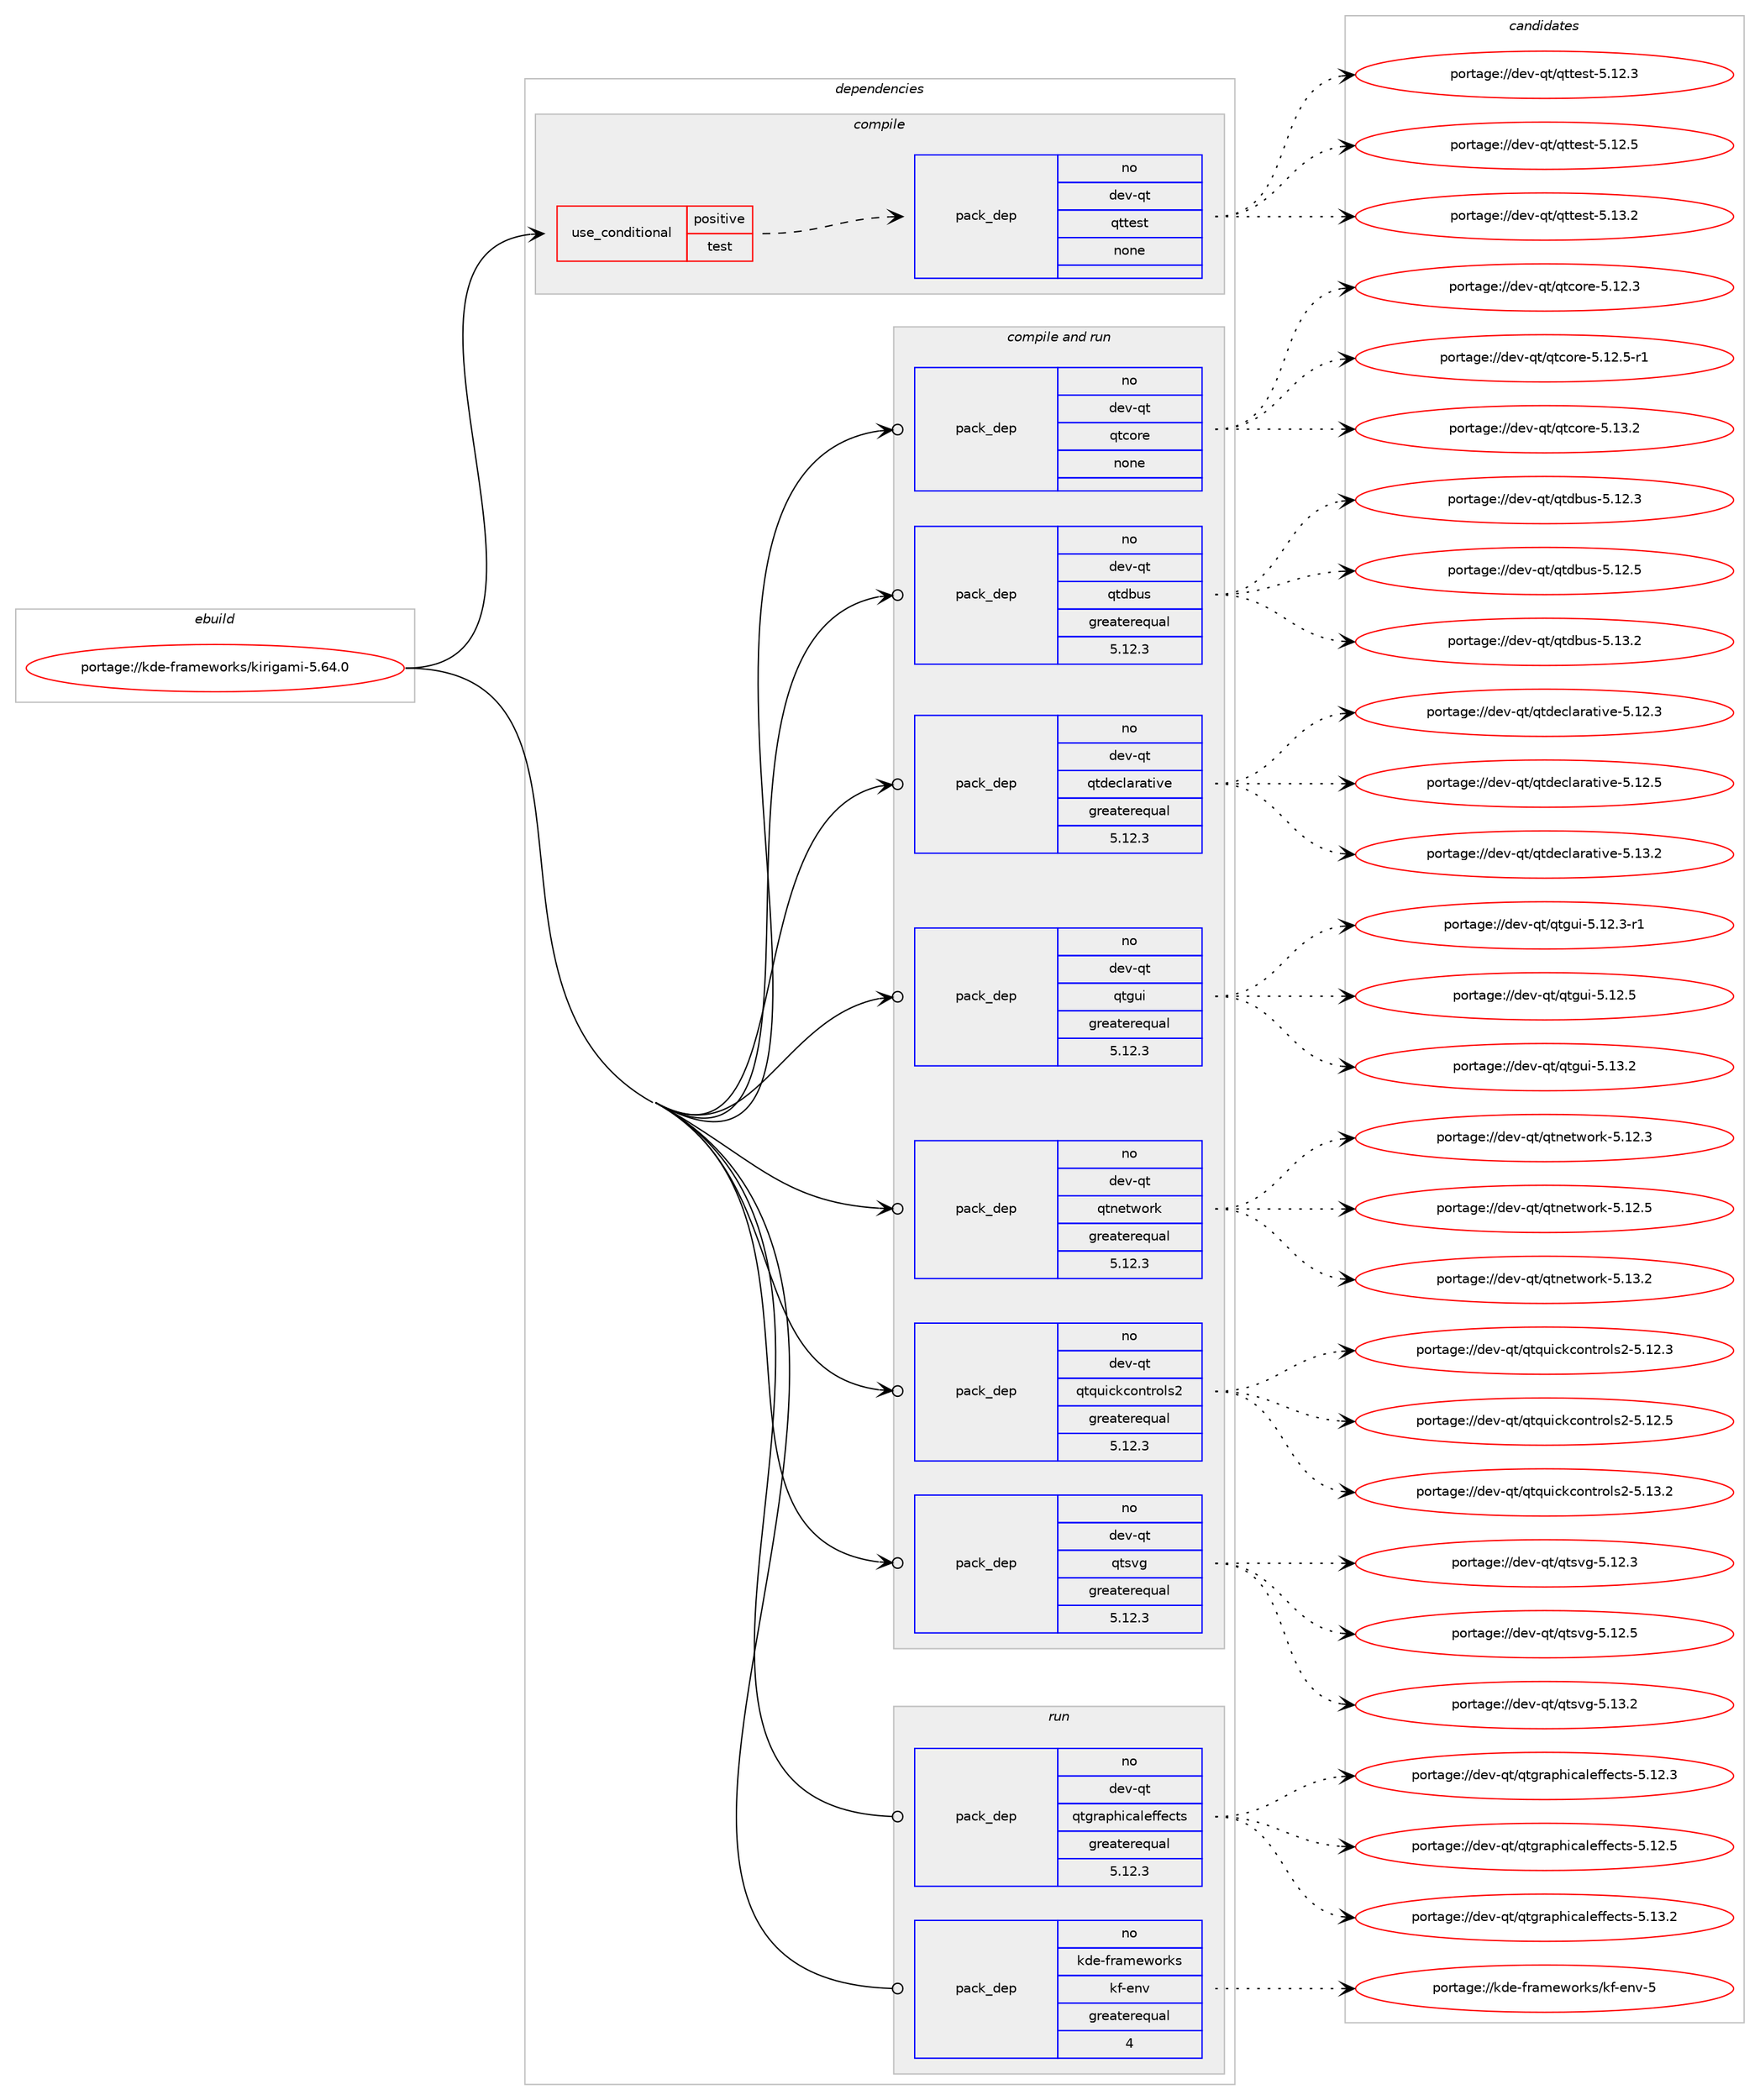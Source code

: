 digraph prolog {

# *************
# Graph options
# *************

newrank=true;
concentrate=true;
compound=true;
graph [rankdir=LR,fontname=Helvetica,fontsize=10,ranksep=1.5];#, ranksep=2.5, nodesep=0.2];
edge  [arrowhead=vee];
node  [fontname=Helvetica,fontsize=10];

# **********
# The ebuild
# **********

subgraph cluster_leftcol {
color=gray;
label=<<i>ebuild</i>>;
id [label="portage://kde-frameworks/kirigami-5.64.0", color=red, width=4, href="../kde-frameworks/kirigami-5.64.0.svg"];
}

# ****************
# The dependencies
# ****************

subgraph cluster_midcol {
color=gray;
label=<<i>dependencies</i>>;
subgraph cluster_compile {
fillcolor="#eeeeee";
style=filled;
label=<<i>compile</i>>;
subgraph cond75741 {
dependency297967 [label=<<TABLE BORDER="0" CELLBORDER="1" CELLSPACING="0" CELLPADDING="4"><TR><TD ROWSPAN="3" CELLPADDING="10">use_conditional</TD></TR><TR><TD>positive</TD></TR><TR><TD>test</TD></TR></TABLE>>, shape=none, color=red];
subgraph pack217562 {
dependency297968 [label=<<TABLE BORDER="0" CELLBORDER="1" CELLSPACING="0" CELLPADDING="4" WIDTH="220"><TR><TD ROWSPAN="6" CELLPADDING="30">pack_dep</TD></TR><TR><TD WIDTH="110">no</TD></TR><TR><TD>dev-qt</TD></TR><TR><TD>qttest</TD></TR><TR><TD>none</TD></TR><TR><TD></TD></TR></TABLE>>, shape=none, color=blue];
}
dependency297967:e -> dependency297968:w [weight=20,style="dashed",arrowhead="vee"];
}
id:e -> dependency297967:w [weight=20,style="solid",arrowhead="vee"];
}
subgraph cluster_compileandrun {
fillcolor="#eeeeee";
style=filled;
label=<<i>compile and run</i>>;
subgraph pack217563 {
dependency297969 [label=<<TABLE BORDER="0" CELLBORDER="1" CELLSPACING="0" CELLPADDING="4" WIDTH="220"><TR><TD ROWSPAN="6" CELLPADDING="30">pack_dep</TD></TR><TR><TD WIDTH="110">no</TD></TR><TR><TD>dev-qt</TD></TR><TR><TD>qtcore</TD></TR><TR><TD>none</TD></TR><TR><TD></TD></TR></TABLE>>, shape=none, color=blue];
}
id:e -> dependency297969:w [weight=20,style="solid",arrowhead="odotvee"];
subgraph pack217564 {
dependency297970 [label=<<TABLE BORDER="0" CELLBORDER="1" CELLSPACING="0" CELLPADDING="4" WIDTH="220"><TR><TD ROWSPAN="6" CELLPADDING="30">pack_dep</TD></TR><TR><TD WIDTH="110">no</TD></TR><TR><TD>dev-qt</TD></TR><TR><TD>qtdbus</TD></TR><TR><TD>greaterequal</TD></TR><TR><TD>5.12.3</TD></TR></TABLE>>, shape=none, color=blue];
}
id:e -> dependency297970:w [weight=20,style="solid",arrowhead="odotvee"];
subgraph pack217565 {
dependency297971 [label=<<TABLE BORDER="0" CELLBORDER="1" CELLSPACING="0" CELLPADDING="4" WIDTH="220"><TR><TD ROWSPAN="6" CELLPADDING="30">pack_dep</TD></TR><TR><TD WIDTH="110">no</TD></TR><TR><TD>dev-qt</TD></TR><TR><TD>qtdeclarative</TD></TR><TR><TD>greaterequal</TD></TR><TR><TD>5.12.3</TD></TR></TABLE>>, shape=none, color=blue];
}
id:e -> dependency297971:w [weight=20,style="solid",arrowhead="odotvee"];
subgraph pack217566 {
dependency297972 [label=<<TABLE BORDER="0" CELLBORDER="1" CELLSPACING="0" CELLPADDING="4" WIDTH="220"><TR><TD ROWSPAN="6" CELLPADDING="30">pack_dep</TD></TR><TR><TD WIDTH="110">no</TD></TR><TR><TD>dev-qt</TD></TR><TR><TD>qtgui</TD></TR><TR><TD>greaterequal</TD></TR><TR><TD>5.12.3</TD></TR></TABLE>>, shape=none, color=blue];
}
id:e -> dependency297972:w [weight=20,style="solid",arrowhead="odotvee"];
subgraph pack217567 {
dependency297973 [label=<<TABLE BORDER="0" CELLBORDER="1" CELLSPACING="0" CELLPADDING="4" WIDTH="220"><TR><TD ROWSPAN="6" CELLPADDING="30">pack_dep</TD></TR><TR><TD WIDTH="110">no</TD></TR><TR><TD>dev-qt</TD></TR><TR><TD>qtnetwork</TD></TR><TR><TD>greaterequal</TD></TR><TR><TD>5.12.3</TD></TR></TABLE>>, shape=none, color=blue];
}
id:e -> dependency297973:w [weight=20,style="solid",arrowhead="odotvee"];
subgraph pack217568 {
dependency297974 [label=<<TABLE BORDER="0" CELLBORDER="1" CELLSPACING="0" CELLPADDING="4" WIDTH="220"><TR><TD ROWSPAN="6" CELLPADDING="30">pack_dep</TD></TR><TR><TD WIDTH="110">no</TD></TR><TR><TD>dev-qt</TD></TR><TR><TD>qtquickcontrols2</TD></TR><TR><TD>greaterequal</TD></TR><TR><TD>5.12.3</TD></TR></TABLE>>, shape=none, color=blue];
}
id:e -> dependency297974:w [weight=20,style="solid",arrowhead="odotvee"];
subgraph pack217569 {
dependency297975 [label=<<TABLE BORDER="0" CELLBORDER="1" CELLSPACING="0" CELLPADDING="4" WIDTH="220"><TR><TD ROWSPAN="6" CELLPADDING="30">pack_dep</TD></TR><TR><TD WIDTH="110">no</TD></TR><TR><TD>dev-qt</TD></TR><TR><TD>qtsvg</TD></TR><TR><TD>greaterequal</TD></TR><TR><TD>5.12.3</TD></TR></TABLE>>, shape=none, color=blue];
}
id:e -> dependency297975:w [weight=20,style="solid",arrowhead="odotvee"];
}
subgraph cluster_run {
fillcolor="#eeeeee";
style=filled;
label=<<i>run</i>>;
subgraph pack217570 {
dependency297976 [label=<<TABLE BORDER="0" CELLBORDER="1" CELLSPACING="0" CELLPADDING="4" WIDTH="220"><TR><TD ROWSPAN="6" CELLPADDING="30">pack_dep</TD></TR><TR><TD WIDTH="110">no</TD></TR><TR><TD>dev-qt</TD></TR><TR><TD>qtgraphicaleffects</TD></TR><TR><TD>greaterequal</TD></TR><TR><TD>5.12.3</TD></TR></TABLE>>, shape=none, color=blue];
}
id:e -> dependency297976:w [weight=20,style="solid",arrowhead="odot"];
subgraph pack217571 {
dependency297977 [label=<<TABLE BORDER="0" CELLBORDER="1" CELLSPACING="0" CELLPADDING="4" WIDTH="220"><TR><TD ROWSPAN="6" CELLPADDING="30">pack_dep</TD></TR><TR><TD WIDTH="110">no</TD></TR><TR><TD>kde-frameworks</TD></TR><TR><TD>kf-env</TD></TR><TR><TD>greaterequal</TD></TR><TR><TD>4</TD></TR></TABLE>>, shape=none, color=blue];
}
id:e -> dependency297977:w [weight=20,style="solid",arrowhead="odot"];
}
}

# **************
# The candidates
# **************

subgraph cluster_choices {
rank=same;
color=gray;
label=<<i>candidates</i>>;

subgraph choice217562 {
color=black;
nodesep=1;
choiceportage100101118451131164711311611610111511645534649504651 [label="portage://dev-qt/qttest-5.12.3", color=red, width=4,href="../dev-qt/qttest-5.12.3.svg"];
choiceportage100101118451131164711311611610111511645534649504653 [label="portage://dev-qt/qttest-5.12.5", color=red, width=4,href="../dev-qt/qttest-5.12.5.svg"];
choiceportage100101118451131164711311611610111511645534649514650 [label="portage://dev-qt/qttest-5.13.2", color=red, width=4,href="../dev-qt/qttest-5.13.2.svg"];
dependency297968:e -> choiceportage100101118451131164711311611610111511645534649504651:w [style=dotted,weight="100"];
dependency297968:e -> choiceportage100101118451131164711311611610111511645534649504653:w [style=dotted,weight="100"];
dependency297968:e -> choiceportage100101118451131164711311611610111511645534649514650:w [style=dotted,weight="100"];
}
subgraph choice217563 {
color=black;
nodesep=1;
choiceportage10010111845113116471131169911111410145534649504651 [label="portage://dev-qt/qtcore-5.12.3", color=red, width=4,href="../dev-qt/qtcore-5.12.3.svg"];
choiceportage100101118451131164711311699111114101455346495046534511449 [label="portage://dev-qt/qtcore-5.12.5-r1", color=red, width=4,href="../dev-qt/qtcore-5.12.5-r1.svg"];
choiceportage10010111845113116471131169911111410145534649514650 [label="portage://dev-qt/qtcore-5.13.2", color=red, width=4,href="../dev-qt/qtcore-5.13.2.svg"];
dependency297969:e -> choiceportage10010111845113116471131169911111410145534649504651:w [style=dotted,weight="100"];
dependency297969:e -> choiceportage100101118451131164711311699111114101455346495046534511449:w [style=dotted,weight="100"];
dependency297969:e -> choiceportage10010111845113116471131169911111410145534649514650:w [style=dotted,weight="100"];
}
subgraph choice217564 {
color=black;
nodesep=1;
choiceportage10010111845113116471131161009811711545534649504651 [label="portage://dev-qt/qtdbus-5.12.3", color=red, width=4,href="../dev-qt/qtdbus-5.12.3.svg"];
choiceportage10010111845113116471131161009811711545534649504653 [label="portage://dev-qt/qtdbus-5.12.5", color=red, width=4,href="../dev-qt/qtdbus-5.12.5.svg"];
choiceportage10010111845113116471131161009811711545534649514650 [label="portage://dev-qt/qtdbus-5.13.2", color=red, width=4,href="../dev-qt/qtdbus-5.13.2.svg"];
dependency297970:e -> choiceportage10010111845113116471131161009811711545534649504651:w [style=dotted,weight="100"];
dependency297970:e -> choiceportage10010111845113116471131161009811711545534649504653:w [style=dotted,weight="100"];
dependency297970:e -> choiceportage10010111845113116471131161009811711545534649514650:w [style=dotted,weight="100"];
}
subgraph choice217565 {
color=black;
nodesep=1;
choiceportage100101118451131164711311610010199108971149711610511810145534649504651 [label="portage://dev-qt/qtdeclarative-5.12.3", color=red, width=4,href="../dev-qt/qtdeclarative-5.12.3.svg"];
choiceportage100101118451131164711311610010199108971149711610511810145534649504653 [label="portage://dev-qt/qtdeclarative-5.12.5", color=red, width=4,href="../dev-qt/qtdeclarative-5.12.5.svg"];
choiceportage100101118451131164711311610010199108971149711610511810145534649514650 [label="portage://dev-qt/qtdeclarative-5.13.2", color=red, width=4,href="../dev-qt/qtdeclarative-5.13.2.svg"];
dependency297971:e -> choiceportage100101118451131164711311610010199108971149711610511810145534649504651:w [style=dotted,weight="100"];
dependency297971:e -> choiceportage100101118451131164711311610010199108971149711610511810145534649504653:w [style=dotted,weight="100"];
dependency297971:e -> choiceportage100101118451131164711311610010199108971149711610511810145534649514650:w [style=dotted,weight="100"];
}
subgraph choice217566 {
color=black;
nodesep=1;
choiceportage1001011184511311647113116103117105455346495046514511449 [label="portage://dev-qt/qtgui-5.12.3-r1", color=red, width=4,href="../dev-qt/qtgui-5.12.3-r1.svg"];
choiceportage100101118451131164711311610311710545534649504653 [label="portage://dev-qt/qtgui-5.12.5", color=red, width=4,href="../dev-qt/qtgui-5.12.5.svg"];
choiceportage100101118451131164711311610311710545534649514650 [label="portage://dev-qt/qtgui-5.13.2", color=red, width=4,href="../dev-qt/qtgui-5.13.2.svg"];
dependency297972:e -> choiceportage1001011184511311647113116103117105455346495046514511449:w [style=dotted,weight="100"];
dependency297972:e -> choiceportage100101118451131164711311610311710545534649504653:w [style=dotted,weight="100"];
dependency297972:e -> choiceportage100101118451131164711311610311710545534649514650:w [style=dotted,weight="100"];
}
subgraph choice217567 {
color=black;
nodesep=1;
choiceportage100101118451131164711311611010111611911111410745534649504651 [label="portage://dev-qt/qtnetwork-5.12.3", color=red, width=4,href="../dev-qt/qtnetwork-5.12.3.svg"];
choiceportage100101118451131164711311611010111611911111410745534649504653 [label="portage://dev-qt/qtnetwork-5.12.5", color=red, width=4,href="../dev-qt/qtnetwork-5.12.5.svg"];
choiceportage100101118451131164711311611010111611911111410745534649514650 [label="portage://dev-qt/qtnetwork-5.13.2", color=red, width=4,href="../dev-qt/qtnetwork-5.13.2.svg"];
dependency297973:e -> choiceportage100101118451131164711311611010111611911111410745534649504651:w [style=dotted,weight="100"];
dependency297973:e -> choiceportage100101118451131164711311611010111611911111410745534649504653:w [style=dotted,weight="100"];
dependency297973:e -> choiceportage100101118451131164711311611010111611911111410745534649514650:w [style=dotted,weight="100"];
}
subgraph choice217568 {
color=black;
nodesep=1;
choiceportage100101118451131164711311611311710599107991111101161141111081155045534649504651 [label="portage://dev-qt/qtquickcontrols2-5.12.3", color=red, width=4,href="../dev-qt/qtquickcontrols2-5.12.3.svg"];
choiceportage100101118451131164711311611311710599107991111101161141111081155045534649504653 [label="portage://dev-qt/qtquickcontrols2-5.12.5", color=red, width=4,href="../dev-qt/qtquickcontrols2-5.12.5.svg"];
choiceportage100101118451131164711311611311710599107991111101161141111081155045534649514650 [label="portage://dev-qt/qtquickcontrols2-5.13.2", color=red, width=4,href="../dev-qt/qtquickcontrols2-5.13.2.svg"];
dependency297974:e -> choiceportage100101118451131164711311611311710599107991111101161141111081155045534649504651:w [style=dotted,weight="100"];
dependency297974:e -> choiceportage100101118451131164711311611311710599107991111101161141111081155045534649504653:w [style=dotted,weight="100"];
dependency297974:e -> choiceportage100101118451131164711311611311710599107991111101161141111081155045534649514650:w [style=dotted,weight="100"];
}
subgraph choice217569 {
color=black;
nodesep=1;
choiceportage100101118451131164711311611511810345534649504651 [label="portage://dev-qt/qtsvg-5.12.3", color=red, width=4,href="../dev-qt/qtsvg-5.12.3.svg"];
choiceportage100101118451131164711311611511810345534649504653 [label="portage://dev-qt/qtsvg-5.12.5", color=red, width=4,href="../dev-qt/qtsvg-5.12.5.svg"];
choiceportage100101118451131164711311611511810345534649514650 [label="portage://dev-qt/qtsvg-5.13.2", color=red, width=4,href="../dev-qt/qtsvg-5.13.2.svg"];
dependency297975:e -> choiceportage100101118451131164711311611511810345534649504651:w [style=dotted,weight="100"];
dependency297975:e -> choiceportage100101118451131164711311611511810345534649504653:w [style=dotted,weight="100"];
dependency297975:e -> choiceportage100101118451131164711311611511810345534649514650:w [style=dotted,weight="100"];
}
subgraph choice217570 {
color=black;
nodesep=1;
choiceportage10010111845113116471131161031149711210410599971081011021021019911611545534649504651 [label="portage://dev-qt/qtgraphicaleffects-5.12.3", color=red, width=4,href="../dev-qt/qtgraphicaleffects-5.12.3.svg"];
choiceportage10010111845113116471131161031149711210410599971081011021021019911611545534649504653 [label="portage://dev-qt/qtgraphicaleffects-5.12.5", color=red, width=4,href="../dev-qt/qtgraphicaleffects-5.12.5.svg"];
choiceportage10010111845113116471131161031149711210410599971081011021021019911611545534649514650 [label="portage://dev-qt/qtgraphicaleffects-5.13.2", color=red, width=4,href="../dev-qt/qtgraphicaleffects-5.13.2.svg"];
dependency297976:e -> choiceportage10010111845113116471131161031149711210410599971081011021021019911611545534649504651:w [style=dotted,weight="100"];
dependency297976:e -> choiceportage10010111845113116471131161031149711210410599971081011021021019911611545534649504653:w [style=dotted,weight="100"];
dependency297976:e -> choiceportage10010111845113116471131161031149711210410599971081011021021019911611545534649514650:w [style=dotted,weight="100"];
}
subgraph choice217571 {
color=black;
nodesep=1;
choiceportage107100101451021149710910111911111410711547107102451011101184553 [label="portage://kde-frameworks/kf-env-5", color=red, width=4,href="../kde-frameworks/kf-env-5.svg"];
dependency297977:e -> choiceportage107100101451021149710910111911111410711547107102451011101184553:w [style=dotted,weight="100"];
}
}

}
